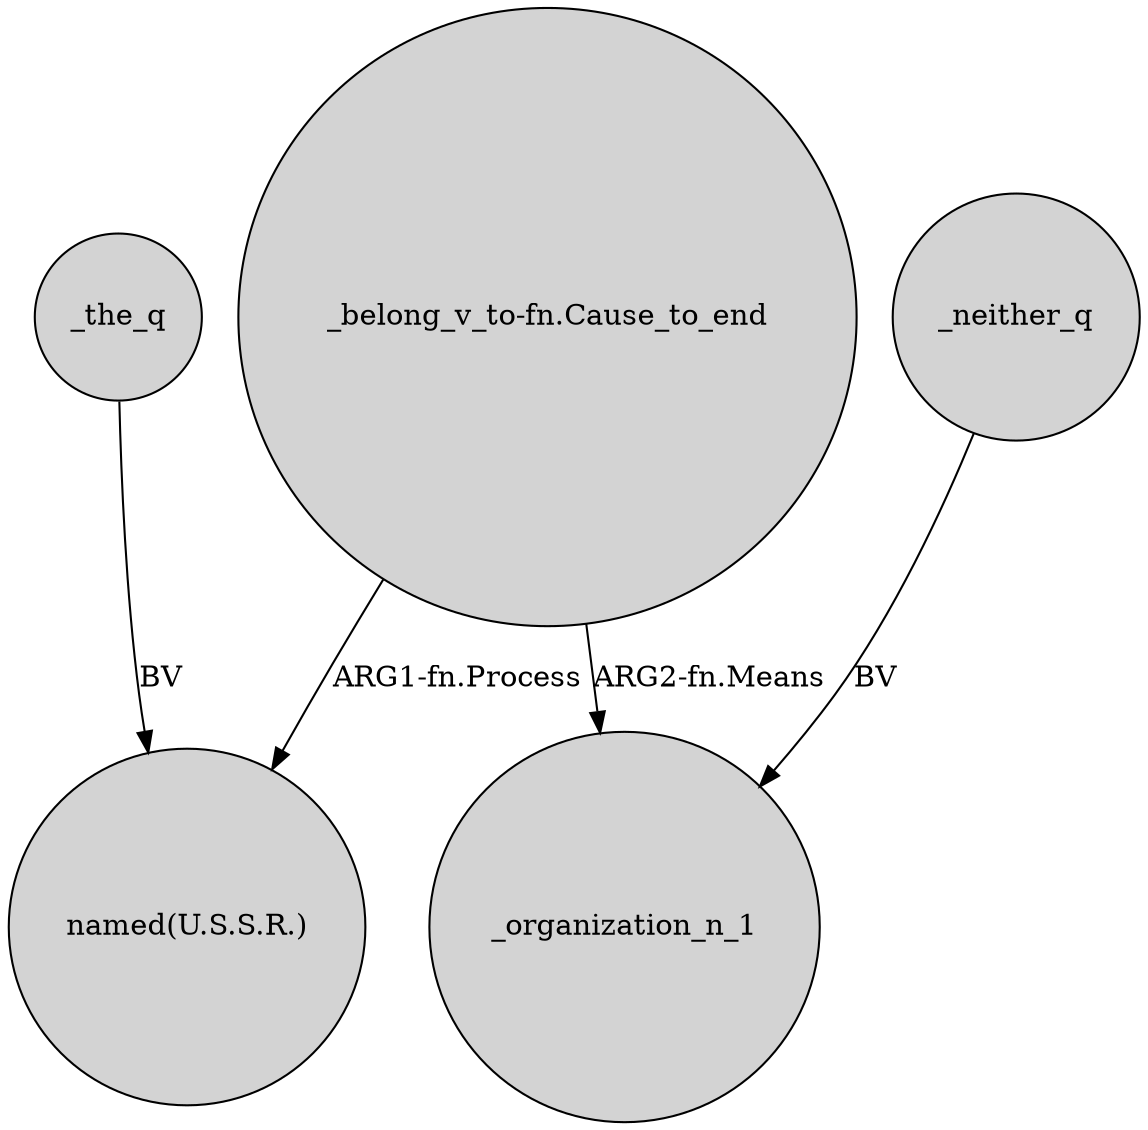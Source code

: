 digraph {
	node [shape=circle style=filled]
	_the_q -> "named(U.S.S.R.)" [label=BV]
	_neither_q -> _organization_n_1 [label=BV]
	"_belong_v_to-fn.Cause_to_end" -> _organization_n_1 [label="ARG2-fn.Means"]
	"_belong_v_to-fn.Cause_to_end" -> "named(U.S.S.R.)" [label="ARG1-fn.Process"]
}

